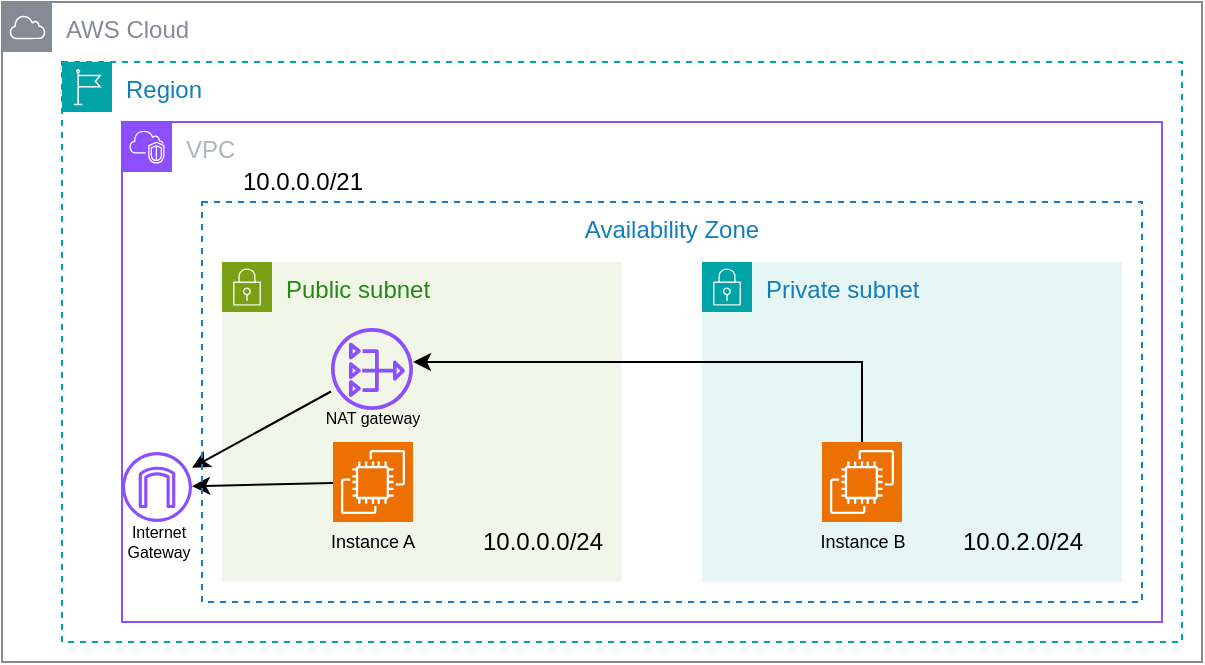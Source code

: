 <mxfile version="27.1.6">
  <diagram name="ページ1" id="82LSvTVVupdZB4R5oCCy">
    <mxGraphModel dx="1090" dy="581" grid="1" gridSize="10" guides="1" tooltips="1" connect="1" arrows="1" fold="1" page="1" pageScale="1" pageWidth="980" pageHeight="690" math="0" shadow="0">
      <root>
        <mxCell id="0" />
        <mxCell id="1" parent="0" />
        <mxCell id="YHImj7qOH06-XAkFNl1F-43" value="Private subnet" style="points=[[0,0],[0.25,0],[0.5,0],[0.75,0],[1,0],[1,0.25],[1,0.5],[1,0.75],[1,1],[0.75,1],[0.5,1],[0.25,1],[0,1],[0,0.75],[0,0.5],[0,0.25]];outlineConnect=0;gradientColor=none;html=1;whiteSpace=wrap;fontSize=12;fontStyle=0;container=1;pointerEvents=0;collapsible=0;recursiveResize=0;shape=mxgraph.aws4.group;grIcon=mxgraph.aws4.group_security_group;grStroke=0;strokeColor=#00A4A6;fillColor=#E6F6F7;verticalAlign=top;align=left;spacingLeft=30;fontColor=#147EBA;dashed=0;" parent="1" vertex="1">
          <mxGeometry x="550" y="300" width="210" height="160" as="geometry" />
        </mxCell>
        <mxCell id="YHImj7qOH06-XAkFNl1F-53" value="" style="sketch=0;points=[[0,0,0],[0.25,0,0],[0.5,0,0],[0.75,0,0],[1,0,0],[0,1,0],[0.25,1,0],[0.5,1,0],[0.75,1,0],[1,1,0],[0,0.25,0],[0,0.5,0],[0,0.75,0],[1,0.25,0],[1,0.5,0],[1,0.75,0]];outlineConnect=0;fontColor=#232F3E;fillColor=#ED7100;strokeColor=#ffffff;dashed=0;verticalLabelPosition=bottom;verticalAlign=top;align=center;html=1;fontSize=12;fontStyle=0;aspect=fixed;shape=mxgraph.aws4.resourceIcon;resIcon=mxgraph.aws4.ec2;" parent="YHImj7qOH06-XAkFNl1F-43" vertex="1">
          <mxGeometry x="60" y="90" width="40" height="40" as="geometry" />
        </mxCell>
        <mxCell id="YHImj7qOH06-XAkFNl1F-91" value="Instance B" style="text;html=1;align=center;verticalAlign=middle;resizable=0;points=[];autosize=1;strokeColor=none;fillColor=none;fontSize=9;" parent="YHImj7qOH06-XAkFNl1F-43" vertex="1">
          <mxGeometry x="45" y="130" width="70" height="20" as="geometry" />
        </mxCell>
        <mxCell id="YHImj7qOH06-XAkFNl1F-80" value="10.0.2.0/24" style="text;html=1;align=center;verticalAlign=middle;resizable=0;points=[];autosize=1;strokeColor=none;fillColor=none;" parent="YHImj7qOH06-XAkFNl1F-43" vertex="1">
          <mxGeometry x="120" y="125" width="80" height="30" as="geometry" />
        </mxCell>
        <mxCell id="YHImj7qOH06-XAkFNl1F-44" value="Public subnet" style="points=[[0,0],[0.25,0],[0.5,0],[0.75,0],[1,0],[1,0.25],[1,0.5],[1,0.75],[1,1],[0.75,1],[0.5,1],[0.25,1],[0,1],[0,0.75],[0,0.5],[0,0.25]];outlineConnect=0;gradientColor=none;html=1;whiteSpace=wrap;fontSize=12;fontStyle=0;container=1;pointerEvents=0;collapsible=0;recursiveResize=0;shape=mxgraph.aws4.group;grIcon=mxgraph.aws4.group_security_group;grStroke=0;strokeColor=#7AA116;fillColor=#F2F6E8;verticalAlign=top;align=left;spacingLeft=30;fontColor=#248814;dashed=0;" parent="1" vertex="1">
          <mxGeometry x="310" y="300" width="200" height="160" as="geometry" />
        </mxCell>
        <mxCell id="YHImj7qOH06-XAkFNl1F-50" value="" style="sketch=0;outlineConnect=0;fontColor=#232F3E;gradientColor=none;fillColor=#8C4FFF;strokeColor=none;dashed=0;verticalLabelPosition=bottom;verticalAlign=top;align=center;html=1;fontSize=12;fontStyle=0;aspect=fixed;pointerEvents=1;shape=mxgraph.aws4.nat_gateway;" parent="YHImj7qOH06-XAkFNl1F-44" vertex="1">
          <mxGeometry x="54.5" y="33" width="41" height="41" as="geometry" />
        </mxCell>
        <mxCell id="YHImj7qOH06-XAkFNl1F-52" value="" style="sketch=0;points=[[0,0,0],[0.25,0,0],[0.5,0,0],[0.75,0,0],[1,0,0],[0,1,0],[0.25,1,0],[0.5,1,0],[0.75,1,0],[1,1,0],[0,0.25,0],[0,0.5,0],[0,0.75,0],[1,0.25,0],[1,0.5,0],[1,0.75,0]];outlineConnect=0;fontColor=#232F3E;fillColor=#ED7100;strokeColor=#ffffff;dashed=0;verticalLabelPosition=bottom;verticalAlign=top;align=center;html=1;fontSize=12;fontStyle=0;aspect=fixed;shape=mxgraph.aws4.resourceIcon;resIcon=mxgraph.aws4.ec2;" parent="YHImj7qOH06-XAkFNl1F-44" vertex="1">
          <mxGeometry x="55.5" y="90" width="40" height="40" as="geometry" />
        </mxCell>
        <mxCell id="YHImj7qOH06-XAkFNl1F-90" value="Instance A" style="text;html=1;align=center;verticalAlign=middle;resizable=0;points=[];autosize=1;strokeColor=none;fillColor=none;fontSize=9;" parent="YHImj7qOH06-XAkFNl1F-44" vertex="1">
          <mxGeometry x="40" y="130" width="70" height="20" as="geometry" />
        </mxCell>
        <mxCell id="YHImj7qOH06-XAkFNl1F-70" value="10.0.0.0/24" style="text;html=1;align=center;verticalAlign=middle;resizable=0;points=[];autosize=1;strokeColor=none;fillColor=none;" parent="YHImj7qOH06-XAkFNl1F-44" vertex="1">
          <mxGeometry x="120" y="125" width="80" height="30" as="geometry" />
        </mxCell>
        <mxCell id="YHImj7qOH06-XAkFNl1F-56" value="VPC" style="points=[[0,0],[0.25,0],[0.5,0],[0.75,0],[1,0],[1,0.25],[1,0.5],[1,0.75],[1,1],[0.75,1],[0.5,1],[0.25,1],[0,1],[0,0.75],[0,0.5],[0,0.25]];outlineConnect=0;gradientColor=none;html=1;whiteSpace=wrap;fontSize=12;fontStyle=0;container=1;pointerEvents=0;collapsible=0;recursiveResize=0;shape=mxgraph.aws4.group;grIcon=mxgraph.aws4.group_vpc2;strokeColor=#8C4FFF;fillColor=none;verticalAlign=top;align=left;spacingLeft=30;fontColor=#AAB7B8;dashed=0;" parent="1" vertex="1">
          <mxGeometry x="260" y="230" width="520" height="250" as="geometry" />
        </mxCell>
        <mxCell id="YHImj7qOH06-XAkFNl1F-57" value="Region" style="points=[[0,0],[0.25,0],[0.5,0],[0.75,0],[1,0],[1,0.25],[1,0.5],[1,0.75],[1,1],[0.75,1],[0.5,1],[0.25,1],[0,1],[0,0.75],[0,0.5],[0,0.25]];outlineConnect=0;gradientColor=none;html=1;whiteSpace=wrap;fontSize=12;fontStyle=0;container=1;pointerEvents=0;collapsible=0;recursiveResize=0;shape=mxgraph.aws4.group;grIcon=mxgraph.aws4.group_region;strokeColor=#00A4A6;fillColor=none;verticalAlign=top;align=left;spacingLeft=30;fontColor=#147EBA;dashed=1;" parent="1" vertex="1">
          <mxGeometry x="230" y="200" width="560" height="290" as="geometry" />
        </mxCell>
        <mxCell id="YHImj7qOH06-XAkFNl1F-58" value="AWS Cloud" style="sketch=0;outlineConnect=0;gradientColor=none;html=1;whiteSpace=wrap;fontSize=12;fontStyle=0;shape=mxgraph.aws4.group;grIcon=mxgraph.aws4.group_aws_cloud;strokeColor=#858B94;fillColor=none;verticalAlign=top;align=left;spacingLeft=30;fontColor=#858B94;dashed=0;" parent="1" vertex="1">
          <mxGeometry x="200" y="170" width="600" height="330" as="geometry" />
        </mxCell>
        <mxCell id="YHImj7qOH06-XAkFNl1F-59" value="" style="sketch=0;outlineConnect=0;fontColor=#232F3E;gradientColor=none;fillColor=#8C4FFF;strokeColor=none;dashed=0;verticalLabelPosition=bottom;verticalAlign=top;align=center;html=1;fontSize=12;fontStyle=0;aspect=fixed;pointerEvents=1;shape=mxgraph.aws4.internet_gateway;" parent="1" vertex="1">
          <mxGeometry x="260" y="395" width="35" height="35" as="geometry" />
        </mxCell>
        <mxCell id="YHImj7qOH06-XAkFNl1F-69" value="10.0.0.0/21" style="text;html=1;align=center;verticalAlign=middle;resizable=0;points=[];autosize=1;strokeColor=none;fillColor=none;" parent="1" vertex="1">
          <mxGeometry x="310" y="245" width="80" height="30" as="geometry" />
        </mxCell>
        <mxCell id="YHImj7qOH06-XAkFNl1F-110" value="Internet&lt;br&gt;Gateway" style="text;html=1;align=center;verticalAlign=middle;resizable=0;points=[];autosize=1;strokeColor=none;fillColor=none;fontSize=8;" parent="1" vertex="1">
          <mxGeometry x="247.5" y="425" width="60" height="30" as="geometry" />
        </mxCell>
        <mxCell id="YHImj7qOH06-XAkFNl1F-111" value="NAT gateway" style="text;html=1;align=center;verticalAlign=middle;resizable=0;points=[];autosize=1;strokeColor=none;fillColor=none;fontSize=8;" parent="1" vertex="1">
          <mxGeometry x="350" y="367.5" width="70" height="20" as="geometry" />
        </mxCell>
        <mxCell id="DpJoXG1wTZJ_18FIqgSk-1" style="edgeStyle=orthogonalEdgeStyle;rounded=0;orthogonalLoop=1;jettySize=auto;html=1;exitX=0.5;exitY=0;exitDx=0;exitDy=0;exitPerimeter=0;" edge="1" parent="1" source="YHImj7qOH06-XAkFNl1F-53" target="YHImj7qOH06-XAkFNl1F-50">
          <mxGeometry relative="1" as="geometry">
            <Array as="points">
              <mxPoint x="630" y="350" />
            </Array>
          </mxGeometry>
        </mxCell>
        <mxCell id="DpJoXG1wTZJ_18FIqgSk-3" style="edgeStyle=none;rounded=0;orthogonalLoop=1;jettySize=auto;html=1;" edge="1" parent="1" source="YHImj7qOH06-XAkFNl1F-50" target="YHImj7qOH06-XAkFNl1F-59">
          <mxGeometry relative="1" as="geometry" />
        </mxCell>
        <mxCell id="DpJoXG1wTZJ_18FIqgSk-4" style="edgeStyle=none;rounded=0;orthogonalLoop=1;jettySize=auto;html=1;" edge="1" parent="1" source="YHImj7qOH06-XAkFNl1F-52" target="YHImj7qOH06-XAkFNl1F-59">
          <mxGeometry relative="1" as="geometry" />
        </mxCell>
        <mxCell id="YHImj7qOH06-XAkFNl1F-55" value="Availability Zone" style="fillColor=none;strokeColor=#147EBA;dashed=1;verticalAlign=top;fontStyle=0;fontColor=#147EBA;whiteSpace=wrap;html=1;" parent="1" vertex="1">
          <mxGeometry x="300" y="270" width="470" height="200" as="geometry" />
        </mxCell>
      </root>
    </mxGraphModel>
  </diagram>
</mxfile>
